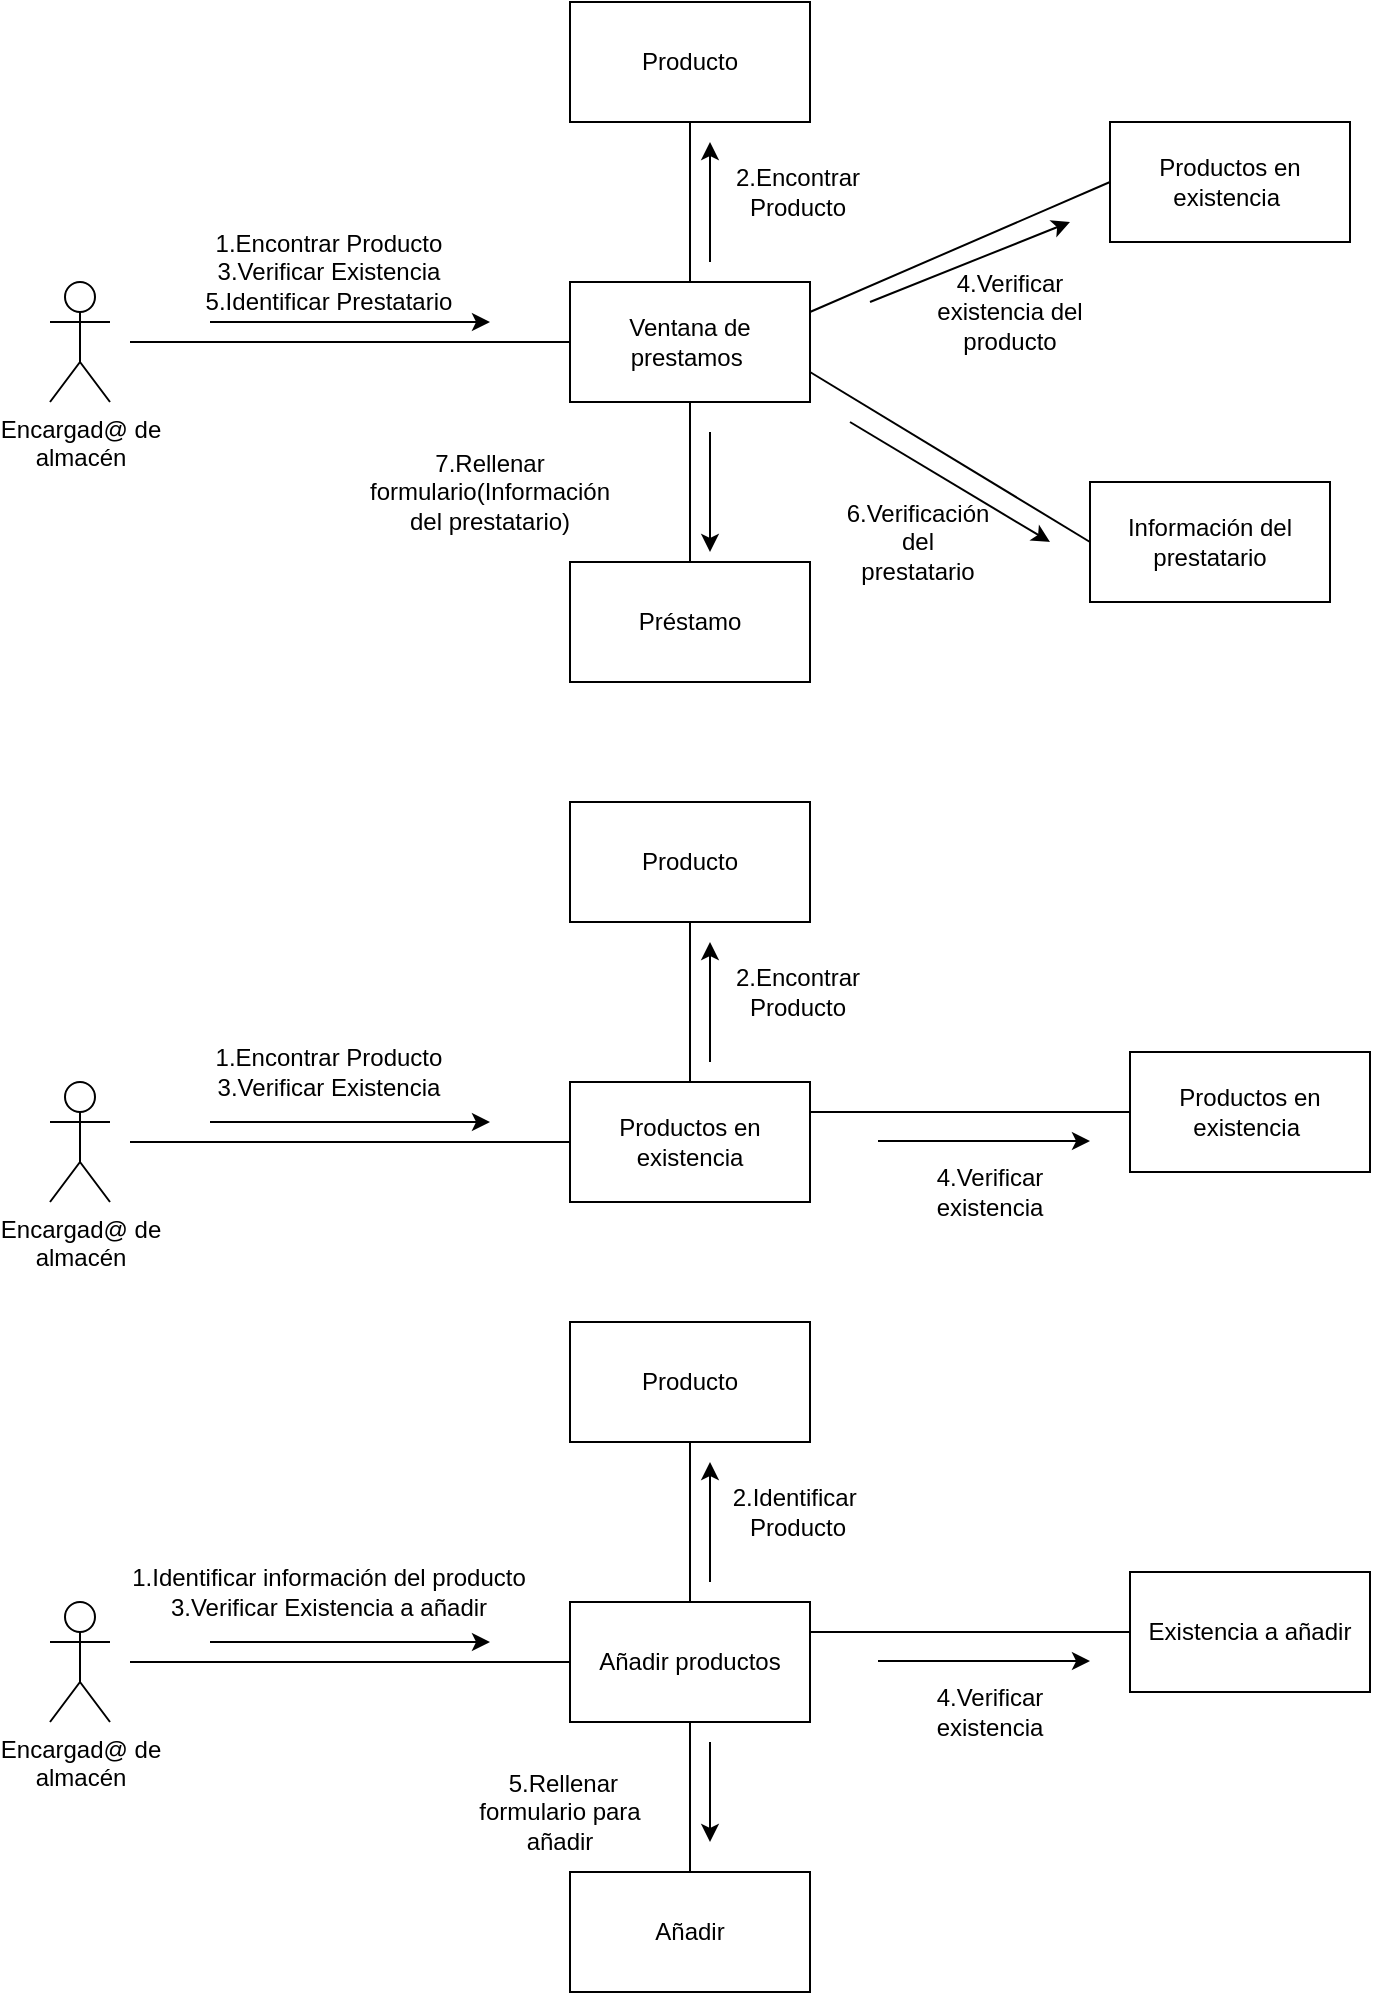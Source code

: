 <mxfile version="17.3.0" type="device"><diagram id="mspD8FoEDGl2a7LwP8PV" name="Page-1"><mxGraphModel dx="1730" dy="880" grid="1" gridSize="10" guides="1" tooltips="1" connect="1" arrows="1" fold="1" page="1" pageScale="1" pageWidth="827" pageHeight="1169" math="0" shadow="0"><root><mxCell id="0"/><mxCell id="1" parent="0"/><mxCell id="7BsfZgYN55wZ5swNAqCL-4" value="Encargad@ de &lt;br&gt;almacén&lt;br&gt;" style="shape=umlActor;verticalLabelPosition=bottom;verticalAlign=top;html=1;outlineConnect=0;" vertex="1" parent="1"><mxGeometry x="40" y="260" width="30" height="60" as="geometry"/></mxCell><mxCell id="7BsfZgYN55wZ5swNAqCL-5" value="Ventana de prestamos&amp;nbsp;" style="rounded=0;whiteSpace=wrap;html=1;" vertex="1" parent="1"><mxGeometry x="300" y="260" width="120" height="60" as="geometry"/></mxCell><mxCell id="7BsfZgYN55wZ5swNAqCL-8" value="Producto" style="rounded=0;whiteSpace=wrap;html=1;" vertex="1" parent="1"><mxGeometry x="300" y="120" width="120" height="60" as="geometry"/></mxCell><mxCell id="7BsfZgYN55wZ5swNAqCL-9" value="Préstamo" style="rounded=0;whiteSpace=wrap;html=1;" vertex="1" parent="1"><mxGeometry x="300" y="400" width="120" height="60" as="geometry"/></mxCell><mxCell id="7BsfZgYN55wZ5swNAqCL-10" value="" style="endArrow=none;html=1;rounded=0;entryX=0.5;entryY=1;entryDx=0;entryDy=0;exitX=0.5;exitY=0;exitDx=0;exitDy=0;" edge="1" parent="1" source="7BsfZgYN55wZ5swNAqCL-5" target="7BsfZgYN55wZ5swNAqCL-8"><mxGeometry width="50" height="50" relative="1" as="geometry"><mxPoint x="310" y="260" as="sourcePoint"/><mxPoint x="360" y="210" as="targetPoint"/></mxGeometry></mxCell><mxCell id="7BsfZgYN55wZ5swNAqCL-11" value="" style="endArrow=none;html=1;rounded=0;exitX=0.5;exitY=0;exitDx=0;exitDy=0;" edge="1" parent="1" source="7BsfZgYN55wZ5swNAqCL-9"><mxGeometry width="50" height="50" relative="1" as="geometry"><mxPoint x="310" y="370" as="sourcePoint"/><mxPoint x="360" y="320" as="targetPoint"/><Array as="points"/></mxGeometry></mxCell><mxCell id="7BsfZgYN55wZ5swNAqCL-12" value="Productos en existencia&amp;nbsp;" style="rounded=0;whiteSpace=wrap;html=1;" vertex="1" parent="1"><mxGeometry x="570" y="180" width="120" height="60" as="geometry"/></mxCell><mxCell id="7BsfZgYN55wZ5swNAqCL-14" value="" style="endArrow=none;html=1;rounded=0;exitX=1;exitY=0.25;exitDx=0;exitDy=0;entryX=0;entryY=0.5;entryDx=0;entryDy=0;" edge="1" parent="1" source="7BsfZgYN55wZ5swNAqCL-5" target="7BsfZgYN55wZ5swNAqCL-12"><mxGeometry width="50" height="50" relative="1" as="geometry"><mxPoint x="470" y="310" as="sourcePoint"/><mxPoint x="520" y="260" as="targetPoint"/></mxGeometry></mxCell><mxCell id="7BsfZgYN55wZ5swNAqCL-16" value="1.Encontrar Producto&lt;br&gt;3.Verificar Existencia&lt;br&gt;5.Identificar Prestatario" style="text;html=1;strokeColor=none;fillColor=none;align=center;verticalAlign=middle;whiteSpace=wrap;rounded=0;" vertex="1" parent="1"><mxGeometry x="80" y="240" width="199" height="30" as="geometry"/></mxCell><mxCell id="7BsfZgYN55wZ5swNAqCL-18" value="" style="endArrow=none;html=1;rounded=0;entryX=0;entryY=0.5;entryDx=0;entryDy=0;" edge="1" parent="1" target="7BsfZgYN55wZ5swNAqCL-5"><mxGeometry width="50" height="50" relative="1" as="geometry"><mxPoint x="80" y="290" as="sourcePoint"/><mxPoint x="240" y="280" as="targetPoint"/></mxGeometry></mxCell><mxCell id="7BsfZgYN55wZ5swNAqCL-21" value="" style="endArrow=classic;html=1;rounded=0;" edge="1" parent="1"><mxGeometry width="50" height="50" relative="1" as="geometry"><mxPoint x="120" y="280" as="sourcePoint"/><mxPoint x="260" y="280" as="targetPoint"/></mxGeometry></mxCell><mxCell id="7BsfZgYN55wZ5swNAqCL-22" value="2.Encontrar Producto" style="text;html=1;strokeColor=none;fillColor=none;align=center;verticalAlign=middle;whiteSpace=wrap;rounded=0;" vertex="1" parent="1"><mxGeometry x="384" y="200" width="60" height="30" as="geometry"/></mxCell><mxCell id="7BsfZgYN55wZ5swNAqCL-23" value="" style="endArrow=classic;html=1;rounded=0;" edge="1" parent="1"><mxGeometry width="50" height="50" relative="1" as="geometry"><mxPoint x="370" y="250" as="sourcePoint"/><mxPoint x="370" y="190" as="targetPoint"/></mxGeometry></mxCell><mxCell id="7BsfZgYN55wZ5swNAqCL-24" value="7.Rellenar formulario(Información del prestatario)" style="text;html=1;strokeColor=none;fillColor=none;align=center;verticalAlign=middle;whiteSpace=wrap;rounded=0;" vertex="1" parent="1"><mxGeometry x="230" y="350" width="60" height="30" as="geometry"/></mxCell><mxCell id="7BsfZgYN55wZ5swNAqCL-25" value="" style="endArrow=classic;html=1;rounded=0;" edge="1" parent="1"><mxGeometry width="50" height="50" relative="1" as="geometry"><mxPoint x="370" y="335" as="sourcePoint"/><mxPoint x="370" y="395" as="targetPoint"/></mxGeometry></mxCell><mxCell id="7BsfZgYN55wZ5swNAqCL-26" value="Información del prestatario" style="rounded=0;whiteSpace=wrap;html=1;" vertex="1" parent="1"><mxGeometry x="560" y="360" width="120" height="60" as="geometry"/></mxCell><mxCell id="7BsfZgYN55wZ5swNAqCL-27" value="" style="endArrow=none;html=1;rounded=0;entryX=0;entryY=0.5;entryDx=0;entryDy=0;exitX=1;exitY=0.75;exitDx=0;exitDy=0;" edge="1" parent="1" source="7BsfZgYN55wZ5swNAqCL-5" target="7BsfZgYN55wZ5swNAqCL-26"><mxGeometry width="50" height="50" relative="1" as="geometry"><mxPoint x="420" y="290" as="sourcePoint"/><mxPoint x="470" y="240" as="targetPoint"/></mxGeometry></mxCell><mxCell id="7BsfZgYN55wZ5swNAqCL-28" value="4.Verificar existencia del producto" style="text;html=1;strokeColor=none;fillColor=none;align=center;verticalAlign=middle;whiteSpace=wrap;rounded=0;" vertex="1" parent="1"><mxGeometry x="480" y="260" width="80" height="30" as="geometry"/></mxCell><mxCell id="7BsfZgYN55wZ5swNAqCL-29" value="" style="endArrow=classic;html=1;rounded=0;" edge="1" parent="1"><mxGeometry width="50" height="50" relative="1" as="geometry"><mxPoint x="450" y="270" as="sourcePoint"/><mxPoint x="550" y="230" as="targetPoint"/></mxGeometry></mxCell><mxCell id="7BsfZgYN55wZ5swNAqCL-30" value="6.Verificación del prestatario" style="text;html=1;strokeColor=none;fillColor=none;align=center;verticalAlign=middle;whiteSpace=wrap;rounded=0;" vertex="1" parent="1"><mxGeometry x="444" y="375" width="60" height="30" as="geometry"/></mxCell><mxCell id="7BsfZgYN55wZ5swNAqCL-31" value="" style="endArrow=classic;html=1;rounded=0;" edge="1" parent="1"><mxGeometry width="50" height="50" relative="1" as="geometry"><mxPoint x="440" y="330" as="sourcePoint"/><mxPoint x="540" y="390" as="targetPoint"/></mxGeometry></mxCell><mxCell id="7BsfZgYN55wZ5swNAqCL-32" value="Encargad@ de &lt;br&gt;almacén&lt;br&gt;" style="shape=umlActor;verticalLabelPosition=bottom;verticalAlign=top;html=1;outlineConnect=0;" vertex="1" parent="1"><mxGeometry x="40" y="660" width="30" height="60" as="geometry"/></mxCell><mxCell id="7BsfZgYN55wZ5swNAqCL-33" value="Productos en existencia" style="rounded=0;whiteSpace=wrap;html=1;" vertex="1" parent="1"><mxGeometry x="300" y="660" width="120" height="60" as="geometry"/></mxCell><mxCell id="7BsfZgYN55wZ5swNAqCL-34" value="Producto" style="rounded=0;whiteSpace=wrap;html=1;" vertex="1" parent="1"><mxGeometry x="300" y="520" width="120" height="60" as="geometry"/></mxCell><mxCell id="7BsfZgYN55wZ5swNAqCL-36" value="" style="endArrow=none;html=1;rounded=0;entryX=0.5;entryY=1;entryDx=0;entryDy=0;exitX=0.5;exitY=0;exitDx=0;exitDy=0;" edge="1" parent="1" source="7BsfZgYN55wZ5swNAqCL-33" target="7BsfZgYN55wZ5swNAqCL-34"><mxGeometry width="50" height="50" relative="1" as="geometry"><mxPoint x="310" y="660" as="sourcePoint"/><mxPoint x="360" y="610" as="targetPoint"/></mxGeometry></mxCell><mxCell id="7BsfZgYN55wZ5swNAqCL-38" value="Productos en existencia&amp;nbsp;" style="rounded=0;whiteSpace=wrap;html=1;" vertex="1" parent="1"><mxGeometry x="580" y="645" width="120" height="60" as="geometry"/></mxCell><mxCell id="7BsfZgYN55wZ5swNAqCL-39" value="" style="endArrow=none;html=1;rounded=0;exitX=1;exitY=0.25;exitDx=0;exitDy=0;entryX=0;entryY=0.5;entryDx=0;entryDy=0;" edge="1" parent="1" source="7BsfZgYN55wZ5swNAqCL-33" target="7BsfZgYN55wZ5swNAqCL-38"><mxGeometry width="50" height="50" relative="1" as="geometry"><mxPoint x="470" y="710" as="sourcePoint"/><mxPoint x="520" y="660" as="targetPoint"/></mxGeometry></mxCell><mxCell id="7BsfZgYN55wZ5swNAqCL-40" value="1.Encontrar Producto&lt;br&gt;3.Verificar Existencia&lt;br&gt;" style="text;html=1;strokeColor=none;fillColor=none;align=center;verticalAlign=middle;whiteSpace=wrap;rounded=0;" vertex="1" parent="1"><mxGeometry x="80" y="640" width="199" height="30" as="geometry"/></mxCell><mxCell id="7BsfZgYN55wZ5swNAqCL-41" value="" style="endArrow=none;html=1;rounded=0;entryX=0;entryY=0.5;entryDx=0;entryDy=0;" edge="1" parent="1" target="7BsfZgYN55wZ5swNAqCL-33"><mxGeometry width="50" height="50" relative="1" as="geometry"><mxPoint x="80" y="690" as="sourcePoint"/><mxPoint x="240" y="680" as="targetPoint"/></mxGeometry></mxCell><mxCell id="7BsfZgYN55wZ5swNAqCL-42" value="" style="endArrow=classic;html=1;rounded=0;" edge="1" parent="1"><mxGeometry width="50" height="50" relative="1" as="geometry"><mxPoint x="120" y="680" as="sourcePoint"/><mxPoint x="260" y="680" as="targetPoint"/></mxGeometry></mxCell><mxCell id="7BsfZgYN55wZ5swNAqCL-43" value="2.Encontrar Producto" style="text;html=1;strokeColor=none;fillColor=none;align=center;verticalAlign=middle;whiteSpace=wrap;rounded=0;" vertex="1" parent="1"><mxGeometry x="384" y="600" width="60" height="30" as="geometry"/></mxCell><mxCell id="7BsfZgYN55wZ5swNAqCL-44" value="" style="endArrow=classic;html=1;rounded=0;" edge="1" parent="1"><mxGeometry width="50" height="50" relative="1" as="geometry"><mxPoint x="370" y="650" as="sourcePoint"/><mxPoint x="370" y="590" as="targetPoint"/></mxGeometry></mxCell><mxCell id="7BsfZgYN55wZ5swNAqCL-49" value="4.Verificar existencia" style="text;html=1;strokeColor=none;fillColor=none;align=center;verticalAlign=middle;whiteSpace=wrap;rounded=0;" vertex="1" parent="1"><mxGeometry x="480" y="700" width="60" height="30" as="geometry"/></mxCell><mxCell id="7BsfZgYN55wZ5swNAqCL-50" value="" style="endArrow=classic;html=1;rounded=0;" edge="1" parent="1"><mxGeometry width="50" height="50" relative="1" as="geometry"><mxPoint x="454" y="689.55" as="sourcePoint"/><mxPoint x="560" y="689.55" as="targetPoint"/></mxGeometry></mxCell><mxCell id="7BsfZgYN55wZ5swNAqCL-56" value="Encargad@ de &lt;br&gt;almacén&lt;br&gt;" style="shape=umlActor;verticalLabelPosition=bottom;verticalAlign=top;html=1;outlineConnect=0;" vertex="1" parent="1"><mxGeometry x="40" y="920" width="30" height="60" as="geometry"/></mxCell><mxCell id="7BsfZgYN55wZ5swNAqCL-57" value="Añadir productos" style="rounded=0;whiteSpace=wrap;html=1;" vertex="1" parent="1"><mxGeometry x="300" y="920" width="120" height="60" as="geometry"/></mxCell><mxCell id="7BsfZgYN55wZ5swNAqCL-58" value="Producto" style="rounded=0;whiteSpace=wrap;html=1;" vertex="1" parent="1"><mxGeometry x="300" y="780" width="120" height="60" as="geometry"/></mxCell><mxCell id="7BsfZgYN55wZ5swNAqCL-59" value="" style="endArrow=none;html=1;rounded=0;entryX=0.5;entryY=1;entryDx=0;entryDy=0;exitX=0.5;exitY=0;exitDx=0;exitDy=0;" edge="1" parent="1" source="7BsfZgYN55wZ5swNAqCL-57" target="7BsfZgYN55wZ5swNAqCL-58"><mxGeometry width="50" height="50" relative="1" as="geometry"><mxPoint x="310" y="920" as="sourcePoint"/><mxPoint x="360" y="870" as="targetPoint"/></mxGeometry></mxCell><mxCell id="7BsfZgYN55wZ5swNAqCL-60" value="Existencia a añadir" style="rounded=0;whiteSpace=wrap;html=1;" vertex="1" parent="1"><mxGeometry x="580" y="905" width="120" height="60" as="geometry"/></mxCell><mxCell id="7BsfZgYN55wZ5swNAqCL-61" value="" style="endArrow=none;html=1;rounded=0;exitX=1;exitY=0.25;exitDx=0;exitDy=0;entryX=0;entryY=0.5;entryDx=0;entryDy=0;" edge="1" parent="1" source="7BsfZgYN55wZ5swNAqCL-57" target="7BsfZgYN55wZ5swNAqCL-60"><mxGeometry width="50" height="50" relative="1" as="geometry"><mxPoint x="470" y="970" as="sourcePoint"/><mxPoint x="520" y="920" as="targetPoint"/></mxGeometry></mxCell><mxCell id="7BsfZgYN55wZ5swNAqCL-62" value="1.Identificar información del producto&lt;br&gt;3.Verificar Existencia a añadir&lt;br&gt;" style="text;html=1;strokeColor=none;fillColor=none;align=center;verticalAlign=middle;whiteSpace=wrap;rounded=0;" vertex="1" parent="1"><mxGeometry x="80" y="900" width="199" height="30" as="geometry"/></mxCell><mxCell id="7BsfZgYN55wZ5swNAqCL-63" value="" style="endArrow=none;html=1;rounded=0;entryX=0;entryY=0.5;entryDx=0;entryDy=0;" edge="1" parent="1" target="7BsfZgYN55wZ5swNAqCL-57"><mxGeometry width="50" height="50" relative="1" as="geometry"><mxPoint x="80" y="950" as="sourcePoint"/><mxPoint x="240" y="940" as="targetPoint"/></mxGeometry></mxCell><mxCell id="7BsfZgYN55wZ5swNAqCL-64" value="" style="endArrow=classic;html=1;rounded=0;" edge="1" parent="1"><mxGeometry width="50" height="50" relative="1" as="geometry"><mxPoint x="120" y="940" as="sourcePoint"/><mxPoint x="260" y="940" as="targetPoint"/></mxGeometry></mxCell><mxCell id="7BsfZgYN55wZ5swNAqCL-65" value="2.Identificar&amp;nbsp; Producto" style="text;html=1;strokeColor=none;fillColor=none;align=center;verticalAlign=middle;whiteSpace=wrap;rounded=0;" vertex="1" parent="1"><mxGeometry x="384" y="860" width="60" height="30" as="geometry"/></mxCell><mxCell id="7BsfZgYN55wZ5swNAqCL-66" value="" style="endArrow=classic;html=1;rounded=0;" edge="1" parent="1"><mxGeometry width="50" height="50" relative="1" as="geometry"><mxPoint x="370" y="910" as="sourcePoint"/><mxPoint x="370" y="850" as="targetPoint"/></mxGeometry></mxCell><mxCell id="7BsfZgYN55wZ5swNAqCL-67" value="4.Verificar existencia" style="text;html=1;strokeColor=none;fillColor=none;align=center;verticalAlign=middle;whiteSpace=wrap;rounded=0;" vertex="1" parent="1"><mxGeometry x="480" y="960" width="60" height="30" as="geometry"/></mxCell><mxCell id="7BsfZgYN55wZ5swNAqCL-68" value="" style="endArrow=classic;html=1;rounded=0;" edge="1" parent="1"><mxGeometry width="50" height="50" relative="1" as="geometry"><mxPoint x="454" y="949.55" as="sourcePoint"/><mxPoint x="560" y="949.55" as="targetPoint"/></mxGeometry></mxCell><mxCell id="7BsfZgYN55wZ5swNAqCL-70" value="Añadir" style="rounded=0;whiteSpace=wrap;html=1;" vertex="1" parent="1"><mxGeometry x="300" y="1055" width="120" height="60" as="geometry"/></mxCell><mxCell id="7BsfZgYN55wZ5swNAqCL-71" value="" style="endArrow=none;html=1;rounded=0;" edge="1" parent="1" target="7BsfZgYN55wZ5swNAqCL-70" source="7BsfZgYN55wZ5swNAqCL-57"><mxGeometry width="50" height="50" relative="1" as="geometry"><mxPoint x="364.8" y="965" as="sourcePoint"/><mxPoint x="240" y="1070" as="targetPoint"/></mxGeometry></mxCell><mxCell id="7BsfZgYN55wZ5swNAqCL-72" value="&amp;nbsp;5.Rellenar formulario para añadir" style="text;html=1;strokeColor=none;fillColor=none;align=center;verticalAlign=middle;whiteSpace=wrap;rounded=0;" vertex="1" parent="1"><mxGeometry x="240" y="1010" width="110" height="30" as="geometry"/></mxCell><mxCell id="7BsfZgYN55wZ5swNAqCL-73" value="" style="endArrow=classic;html=1;rounded=0;" edge="1" parent="1"><mxGeometry width="50" height="50" relative="1" as="geometry"><mxPoint x="370" y="990" as="sourcePoint"/><mxPoint x="370" y="1040" as="targetPoint"/></mxGeometry></mxCell></root></mxGraphModel></diagram></mxfile>